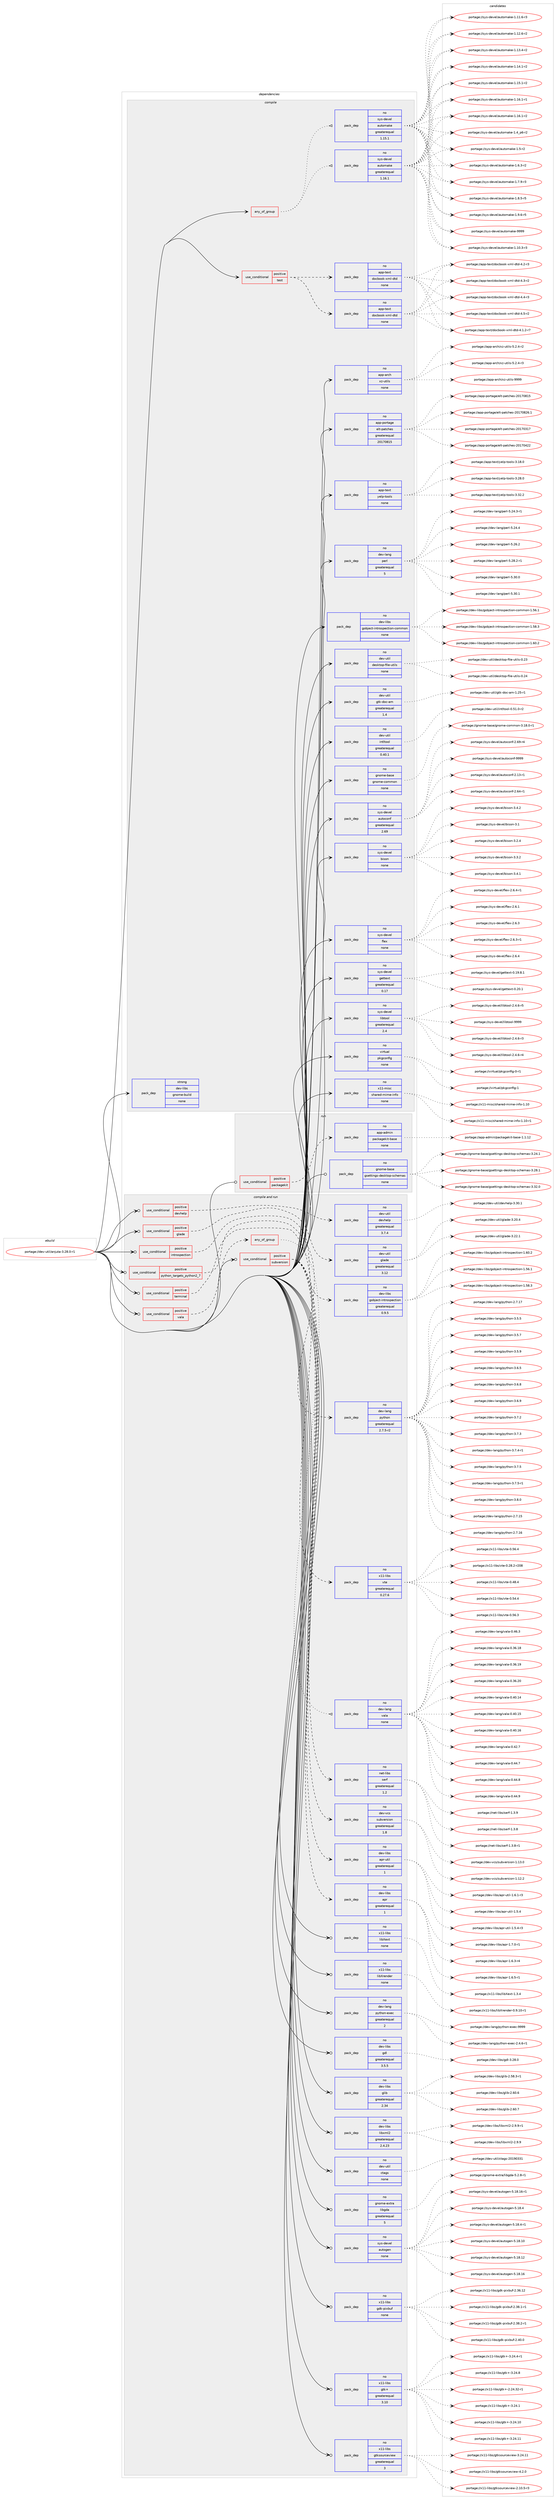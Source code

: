 digraph prolog {

# *************
# Graph options
# *************

newrank=true;
concentrate=true;
compound=true;
graph [rankdir=LR,fontname=Helvetica,fontsize=10,ranksep=1.5];#, ranksep=2.5, nodesep=0.2];
edge  [arrowhead=vee];
node  [fontname=Helvetica,fontsize=10];

# **********
# The ebuild
# **********

subgraph cluster_leftcol {
color=gray;
rank=same;
label=<<i>ebuild</i>>;
id [label="portage://dev-util/anjuta-3.28.0-r1", color=red, width=4, href="../dev-util/anjuta-3.28.0-r1.svg"];
}

# ****************
# The dependencies
# ****************

subgraph cluster_midcol {
color=gray;
label=<<i>dependencies</i>>;
subgraph cluster_compile {
fillcolor="#eeeeee";
style=filled;
label=<<i>compile</i>>;
subgraph any3535 {
dependency258627 [label=<<TABLE BORDER="0" CELLBORDER="1" CELLSPACING="0" CELLPADDING="4"><TR><TD CELLPADDING="10">any_of_group</TD></TR></TABLE>>, shape=none, color=red];subgraph pack184739 {
dependency258628 [label=<<TABLE BORDER="0" CELLBORDER="1" CELLSPACING="0" CELLPADDING="4" WIDTH="220"><TR><TD ROWSPAN="6" CELLPADDING="30">pack_dep</TD></TR><TR><TD WIDTH="110">no</TD></TR><TR><TD>sys-devel</TD></TR><TR><TD>automake</TD></TR><TR><TD>greaterequal</TD></TR><TR><TD>1.16.1</TD></TR></TABLE>>, shape=none, color=blue];
}
dependency258627:e -> dependency258628:w [weight=20,style="dotted",arrowhead="oinv"];
subgraph pack184740 {
dependency258629 [label=<<TABLE BORDER="0" CELLBORDER="1" CELLSPACING="0" CELLPADDING="4" WIDTH="220"><TR><TD ROWSPAN="6" CELLPADDING="30">pack_dep</TD></TR><TR><TD WIDTH="110">no</TD></TR><TR><TD>sys-devel</TD></TR><TR><TD>automake</TD></TR><TR><TD>greaterequal</TD></TR><TR><TD>1.15.1</TD></TR></TABLE>>, shape=none, color=blue];
}
dependency258627:e -> dependency258629:w [weight=20,style="dotted",arrowhead="oinv"];
}
id:e -> dependency258627:w [weight=20,style="solid",arrowhead="vee"];
subgraph cond70280 {
dependency258630 [label=<<TABLE BORDER="0" CELLBORDER="1" CELLSPACING="0" CELLPADDING="4"><TR><TD ROWSPAN="3" CELLPADDING="10">use_conditional</TD></TR><TR><TD>positive</TD></TR><TR><TD>test</TD></TR></TABLE>>, shape=none, color=red];
subgraph pack184741 {
dependency258631 [label=<<TABLE BORDER="0" CELLBORDER="1" CELLSPACING="0" CELLPADDING="4" WIDTH="220"><TR><TD ROWSPAN="6" CELLPADDING="30">pack_dep</TD></TR><TR><TD WIDTH="110">no</TD></TR><TR><TD>app-text</TD></TR><TR><TD>docbook-xml-dtd</TD></TR><TR><TD>none</TD></TR><TR><TD></TD></TR></TABLE>>, shape=none, color=blue];
}
dependency258630:e -> dependency258631:w [weight=20,style="dashed",arrowhead="vee"];
subgraph pack184742 {
dependency258632 [label=<<TABLE BORDER="0" CELLBORDER="1" CELLSPACING="0" CELLPADDING="4" WIDTH="220"><TR><TD ROWSPAN="6" CELLPADDING="30">pack_dep</TD></TR><TR><TD WIDTH="110">no</TD></TR><TR><TD>app-text</TD></TR><TR><TD>docbook-xml-dtd</TD></TR><TR><TD>none</TD></TR><TR><TD></TD></TR></TABLE>>, shape=none, color=blue];
}
dependency258630:e -> dependency258632:w [weight=20,style="dashed",arrowhead="vee"];
}
id:e -> dependency258630:w [weight=20,style="solid",arrowhead="vee"];
subgraph pack184743 {
dependency258633 [label=<<TABLE BORDER="0" CELLBORDER="1" CELLSPACING="0" CELLPADDING="4" WIDTH="220"><TR><TD ROWSPAN="6" CELLPADDING="30">pack_dep</TD></TR><TR><TD WIDTH="110">no</TD></TR><TR><TD>app-arch</TD></TR><TR><TD>xz-utils</TD></TR><TR><TD>none</TD></TR><TR><TD></TD></TR></TABLE>>, shape=none, color=blue];
}
id:e -> dependency258633:w [weight=20,style="solid",arrowhead="vee"];
subgraph pack184744 {
dependency258634 [label=<<TABLE BORDER="0" CELLBORDER="1" CELLSPACING="0" CELLPADDING="4" WIDTH="220"><TR><TD ROWSPAN="6" CELLPADDING="30">pack_dep</TD></TR><TR><TD WIDTH="110">no</TD></TR><TR><TD>app-portage</TD></TR><TR><TD>elt-patches</TD></TR><TR><TD>greaterequal</TD></TR><TR><TD>20170815</TD></TR></TABLE>>, shape=none, color=blue];
}
id:e -> dependency258634:w [weight=20,style="solid",arrowhead="vee"];
subgraph pack184745 {
dependency258635 [label=<<TABLE BORDER="0" CELLBORDER="1" CELLSPACING="0" CELLPADDING="4" WIDTH="220"><TR><TD ROWSPAN="6" CELLPADDING="30">pack_dep</TD></TR><TR><TD WIDTH="110">no</TD></TR><TR><TD>app-text</TD></TR><TR><TD>yelp-tools</TD></TR><TR><TD>none</TD></TR><TR><TD></TD></TR></TABLE>>, shape=none, color=blue];
}
id:e -> dependency258635:w [weight=20,style="solid",arrowhead="vee"];
subgraph pack184746 {
dependency258636 [label=<<TABLE BORDER="0" CELLBORDER="1" CELLSPACING="0" CELLPADDING="4" WIDTH="220"><TR><TD ROWSPAN="6" CELLPADDING="30">pack_dep</TD></TR><TR><TD WIDTH="110">no</TD></TR><TR><TD>dev-lang</TD></TR><TR><TD>perl</TD></TR><TR><TD>greaterequal</TD></TR><TR><TD>5</TD></TR></TABLE>>, shape=none, color=blue];
}
id:e -> dependency258636:w [weight=20,style="solid",arrowhead="vee"];
subgraph pack184747 {
dependency258637 [label=<<TABLE BORDER="0" CELLBORDER="1" CELLSPACING="0" CELLPADDING="4" WIDTH="220"><TR><TD ROWSPAN="6" CELLPADDING="30">pack_dep</TD></TR><TR><TD WIDTH="110">no</TD></TR><TR><TD>dev-libs</TD></TR><TR><TD>gobject-introspection-common</TD></TR><TR><TD>none</TD></TR><TR><TD></TD></TR></TABLE>>, shape=none, color=blue];
}
id:e -> dependency258637:w [weight=20,style="solid",arrowhead="vee"];
subgraph pack184748 {
dependency258638 [label=<<TABLE BORDER="0" CELLBORDER="1" CELLSPACING="0" CELLPADDING="4" WIDTH="220"><TR><TD ROWSPAN="6" CELLPADDING="30">pack_dep</TD></TR><TR><TD WIDTH="110">no</TD></TR><TR><TD>dev-util</TD></TR><TR><TD>desktop-file-utils</TD></TR><TR><TD>none</TD></TR><TR><TD></TD></TR></TABLE>>, shape=none, color=blue];
}
id:e -> dependency258638:w [weight=20,style="solid",arrowhead="vee"];
subgraph pack184749 {
dependency258639 [label=<<TABLE BORDER="0" CELLBORDER="1" CELLSPACING="0" CELLPADDING="4" WIDTH="220"><TR><TD ROWSPAN="6" CELLPADDING="30">pack_dep</TD></TR><TR><TD WIDTH="110">no</TD></TR><TR><TD>dev-util</TD></TR><TR><TD>gtk-doc-am</TD></TR><TR><TD>greaterequal</TD></TR><TR><TD>1.4</TD></TR></TABLE>>, shape=none, color=blue];
}
id:e -> dependency258639:w [weight=20,style="solid",arrowhead="vee"];
subgraph pack184750 {
dependency258640 [label=<<TABLE BORDER="0" CELLBORDER="1" CELLSPACING="0" CELLPADDING="4" WIDTH="220"><TR><TD ROWSPAN="6" CELLPADDING="30">pack_dep</TD></TR><TR><TD WIDTH="110">no</TD></TR><TR><TD>dev-util</TD></TR><TR><TD>intltool</TD></TR><TR><TD>greaterequal</TD></TR><TR><TD>0.40.1</TD></TR></TABLE>>, shape=none, color=blue];
}
id:e -> dependency258640:w [weight=20,style="solid",arrowhead="vee"];
subgraph pack184751 {
dependency258641 [label=<<TABLE BORDER="0" CELLBORDER="1" CELLSPACING="0" CELLPADDING="4" WIDTH="220"><TR><TD ROWSPAN="6" CELLPADDING="30">pack_dep</TD></TR><TR><TD WIDTH="110">no</TD></TR><TR><TD>gnome-base</TD></TR><TR><TD>gnome-common</TD></TR><TR><TD>none</TD></TR><TR><TD></TD></TR></TABLE>>, shape=none, color=blue];
}
id:e -> dependency258641:w [weight=20,style="solid",arrowhead="vee"];
subgraph pack184752 {
dependency258642 [label=<<TABLE BORDER="0" CELLBORDER="1" CELLSPACING="0" CELLPADDING="4" WIDTH="220"><TR><TD ROWSPAN="6" CELLPADDING="30">pack_dep</TD></TR><TR><TD WIDTH="110">no</TD></TR><TR><TD>sys-devel</TD></TR><TR><TD>autoconf</TD></TR><TR><TD>greaterequal</TD></TR><TR><TD>2.69</TD></TR></TABLE>>, shape=none, color=blue];
}
id:e -> dependency258642:w [weight=20,style="solid",arrowhead="vee"];
subgraph pack184753 {
dependency258643 [label=<<TABLE BORDER="0" CELLBORDER="1" CELLSPACING="0" CELLPADDING="4" WIDTH="220"><TR><TD ROWSPAN="6" CELLPADDING="30">pack_dep</TD></TR><TR><TD WIDTH="110">no</TD></TR><TR><TD>sys-devel</TD></TR><TR><TD>bison</TD></TR><TR><TD>none</TD></TR><TR><TD></TD></TR></TABLE>>, shape=none, color=blue];
}
id:e -> dependency258643:w [weight=20,style="solid",arrowhead="vee"];
subgraph pack184754 {
dependency258644 [label=<<TABLE BORDER="0" CELLBORDER="1" CELLSPACING="0" CELLPADDING="4" WIDTH="220"><TR><TD ROWSPAN="6" CELLPADDING="30">pack_dep</TD></TR><TR><TD WIDTH="110">no</TD></TR><TR><TD>sys-devel</TD></TR><TR><TD>flex</TD></TR><TR><TD>none</TD></TR><TR><TD></TD></TR></TABLE>>, shape=none, color=blue];
}
id:e -> dependency258644:w [weight=20,style="solid",arrowhead="vee"];
subgraph pack184755 {
dependency258645 [label=<<TABLE BORDER="0" CELLBORDER="1" CELLSPACING="0" CELLPADDING="4" WIDTH="220"><TR><TD ROWSPAN="6" CELLPADDING="30">pack_dep</TD></TR><TR><TD WIDTH="110">no</TD></TR><TR><TD>sys-devel</TD></TR><TR><TD>gettext</TD></TR><TR><TD>greaterequal</TD></TR><TR><TD>0.17</TD></TR></TABLE>>, shape=none, color=blue];
}
id:e -> dependency258645:w [weight=20,style="solid",arrowhead="vee"];
subgraph pack184756 {
dependency258646 [label=<<TABLE BORDER="0" CELLBORDER="1" CELLSPACING="0" CELLPADDING="4" WIDTH="220"><TR><TD ROWSPAN="6" CELLPADDING="30">pack_dep</TD></TR><TR><TD WIDTH="110">no</TD></TR><TR><TD>sys-devel</TD></TR><TR><TD>libtool</TD></TR><TR><TD>greaterequal</TD></TR><TR><TD>2.4</TD></TR></TABLE>>, shape=none, color=blue];
}
id:e -> dependency258646:w [weight=20,style="solid",arrowhead="vee"];
subgraph pack184757 {
dependency258647 [label=<<TABLE BORDER="0" CELLBORDER="1" CELLSPACING="0" CELLPADDING="4" WIDTH="220"><TR><TD ROWSPAN="6" CELLPADDING="30">pack_dep</TD></TR><TR><TD WIDTH="110">no</TD></TR><TR><TD>virtual</TD></TR><TR><TD>pkgconfig</TD></TR><TR><TD>none</TD></TR><TR><TD></TD></TR></TABLE>>, shape=none, color=blue];
}
id:e -> dependency258647:w [weight=20,style="solid",arrowhead="vee"];
subgraph pack184758 {
dependency258648 [label=<<TABLE BORDER="0" CELLBORDER="1" CELLSPACING="0" CELLPADDING="4" WIDTH="220"><TR><TD ROWSPAN="6" CELLPADDING="30">pack_dep</TD></TR><TR><TD WIDTH="110">no</TD></TR><TR><TD>x11-misc</TD></TR><TR><TD>shared-mime-info</TD></TR><TR><TD>none</TD></TR><TR><TD></TD></TR></TABLE>>, shape=none, color=blue];
}
id:e -> dependency258648:w [weight=20,style="solid",arrowhead="vee"];
subgraph pack184759 {
dependency258649 [label=<<TABLE BORDER="0" CELLBORDER="1" CELLSPACING="0" CELLPADDING="4" WIDTH="220"><TR><TD ROWSPAN="6" CELLPADDING="30">pack_dep</TD></TR><TR><TD WIDTH="110">strong</TD></TR><TR><TD>dev-libs</TD></TR><TR><TD>gnome-build</TD></TR><TR><TD>none</TD></TR><TR><TD></TD></TR></TABLE>>, shape=none, color=blue];
}
id:e -> dependency258649:w [weight=20,style="solid",arrowhead="vee"];
}
subgraph cluster_compileandrun {
fillcolor="#eeeeee";
style=filled;
label=<<i>compile and run</i>>;
subgraph cond70281 {
dependency258650 [label=<<TABLE BORDER="0" CELLBORDER="1" CELLSPACING="0" CELLPADDING="4"><TR><TD ROWSPAN="3" CELLPADDING="10">use_conditional</TD></TR><TR><TD>positive</TD></TR><TR><TD>devhelp</TD></TR></TABLE>>, shape=none, color=red];
subgraph pack184760 {
dependency258651 [label=<<TABLE BORDER="0" CELLBORDER="1" CELLSPACING="0" CELLPADDING="4" WIDTH="220"><TR><TD ROWSPAN="6" CELLPADDING="30">pack_dep</TD></TR><TR><TD WIDTH="110">no</TD></TR><TR><TD>dev-util</TD></TR><TR><TD>devhelp</TD></TR><TR><TD>greaterequal</TD></TR><TR><TD>3.7.4</TD></TR></TABLE>>, shape=none, color=blue];
}
dependency258650:e -> dependency258651:w [weight=20,style="dashed",arrowhead="vee"];
}
id:e -> dependency258650:w [weight=20,style="solid",arrowhead="odotvee"];
subgraph cond70282 {
dependency258652 [label=<<TABLE BORDER="0" CELLBORDER="1" CELLSPACING="0" CELLPADDING="4"><TR><TD ROWSPAN="3" CELLPADDING="10">use_conditional</TD></TR><TR><TD>positive</TD></TR><TR><TD>glade</TD></TR></TABLE>>, shape=none, color=red];
subgraph pack184761 {
dependency258653 [label=<<TABLE BORDER="0" CELLBORDER="1" CELLSPACING="0" CELLPADDING="4" WIDTH="220"><TR><TD ROWSPAN="6" CELLPADDING="30">pack_dep</TD></TR><TR><TD WIDTH="110">no</TD></TR><TR><TD>dev-util</TD></TR><TR><TD>glade</TD></TR><TR><TD>greaterequal</TD></TR><TR><TD>3.12</TD></TR></TABLE>>, shape=none, color=blue];
}
dependency258652:e -> dependency258653:w [weight=20,style="dashed",arrowhead="vee"];
}
id:e -> dependency258652:w [weight=20,style="solid",arrowhead="odotvee"];
subgraph cond70283 {
dependency258654 [label=<<TABLE BORDER="0" CELLBORDER="1" CELLSPACING="0" CELLPADDING="4"><TR><TD ROWSPAN="3" CELLPADDING="10">use_conditional</TD></TR><TR><TD>positive</TD></TR><TR><TD>introspection</TD></TR></TABLE>>, shape=none, color=red];
subgraph pack184762 {
dependency258655 [label=<<TABLE BORDER="0" CELLBORDER="1" CELLSPACING="0" CELLPADDING="4" WIDTH="220"><TR><TD ROWSPAN="6" CELLPADDING="30">pack_dep</TD></TR><TR><TD WIDTH="110">no</TD></TR><TR><TD>dev-libs</TD></TR><TR><TD>gobject-introspection</TD></TR><TR><TD>greaterequal</TD></TR><TR><TD>0.9.5</TD></TR></TABLE>>, shape=none, color=blue];
}
dependency258654:e -> dependency258655:w [weight=20,style="dashed",arrowhead="vee"];
}
id:e -> dependency258654:w [weight=20,style="solid",arrowhead="odotvee"];
subgraph cond70284 {
dependency258656 [label=<<TABLE BORDER="0" CELLBORDER="1" CELLSPACING="0" CELLPADDING="4"><TR><TD ROWSPAN="3" CELLPADDING="10">use_conditional</TD></TR><TR><TD>positive</TD></TR><TR><TD>python_targets_python2_7</TD></TR></TABLE>>, shape=none, color=red];
subgraph pack184763 {
dependency258657 [label=<<TABLE BORDER="0" CELLBORDER="1" CELLSPACING="0" CELLPADDING="4" WIDTH="220"><TR><TD ROWSPAN="6" CELLPADDING="30">pack_dep</TD></TR><TR><TD WIDTH="110">no</TD></TR><TR><TD>dev-lang</TD></TR><TR><TD>python</TD></TR><TR><TD>greaterequal</TD></TR><TR><TD>2.7.5-r2</TD></TR></TABLE>>, shape=none, color=blue];
}
dependency258656:e -> dependency258657:w [weight=20,style="dashed",arrowhead="vee"];
}
id:e -> dependency258656:w [weight=20,style="solid",arrowhead="odotvee"];
subgraph cond70285 {
dependency258658 [label=<<TABLE BORDER="0" CELLBORDER="1" CELLSPACING="0" CELLPADDING="4"><TR><TD ROWSPAN="3" CELLPADDING="10">use_conditional</TD></TR><TR><TD>positive</TD></TR><TR><TD>subversion</TD></TR></TABLE>>, shape=none, color=red];
subgraph pack184764 {
dependency258659 [label=<<TABLE BORDER="0" CELLBORDER="1" CELLSPACING="0" CELLPADDING="4" WIDTH="220"><TR><TD ROWSPAN="6" CELLPADDING="30">pack_dep</TD></TR><TR><TD WIDTH="110">no</TD></TR><TR><TD>dev-vcs</TD></TR><TR><TD>subversion</TD></TR><TR><TD>greaterequal</TD></TR><TR><TD>1.8</TD></TR></TABLE>>, shape=none, color=blue];
}
dependency258658:e -> dependency258659:w [weight=20,style="dashed",arrowhead="vee"];
subgraph pack184765 {
dependency258660 [label=<<TABLE BORDER="0" CELLBORDER="1" CELLSPACING="0" CELLPADDING="4" WIDTH="220"><TR><TD ROWSPAN="6" CELLPADDING="30">pack_dep</TD></TR><TR><TD WIDTH="110">no</TD></TR><TR><TD>net-libs</TD></TR><TR><TD>serf</TD></TR><TR><TD>greaterequal</TD></TR><TR><TD>1.2</TD></TR></TABLE>>, shape=none, color=blue];
}
dependency258658:e -> dependency258660:w [weight=20,style="dashed",arrowhead="vee"];
subgraph pack184766 {
dependency258661 [label=<<TABLE BORDER="0" CELLBORDER="1" CELLSPACING="0" CELLPADDING="4" WIDTH="220"><TR><TD ROWSPAN="6" CELLPADDING="30">pack_dep</TD></TR><TR><TD WIDTH="110">no</TD></TR><TR><TD>dev-libs</TD></TR><TR><TD>apr</TD></TR><TR><TD>greaterequal</TD></TR><TR><TD>1</TD></TR></TABLE>>, shape=none, color=blue];
}
dependency258658:e -> dependency258661:w [weight=20,style="dashed",arrowhead="vee"];
subgraph pack184767 {
dependency258662 [label=<<TABLE BORDER="0" CELLBORDER="1" CELLSPACING="0" CELLPADDING="4" WIDTH="220"><TR><TD ROWSPAN="6" CELLPADDING="30">pack_dep</TD></TR><TR><TD WIDTH="110">no</TD></TR><TR><TD>dev-libs</TD></TR><TR><TD>apr-util</TD></TR><TR><TD>greaterequal</TD></TR><TR><TD>1</TD></TR></TABLE>>, shape=none, color=blue];
}
dependency258658:e -> dependency258662:w [weight=20,style="dashed",arrowhead="vee"];
}
id:e -> dependency258658:w [weight=20,style="solid",arrowhead="odotvee"];
subgraph cond70286 {
dependency258663 [label=<<TABLE BORDER="0" CELLBORDER="1" CELLSPACING="0" CELLPADDING="4"><TR><TD ROWSPAN="3" CELLPADDING="10">use_conditional</TD></TR><TR><TD>positive</TD></TR><TR><TD>terminal</TD></TR></TABLE>>, shape=none, color=red];
subgraph pack184768 {
dependency258664 [label=<<TABLE BORDER="0" CELLBORDER="1" CELLSPACING="0" CELLPADDING="4" WIDTH="220"><TR><TD ROWSPAN="6" CELLPADDING="30">pack_dep</TD></TR><TR><TD WIDTH="110">no</TD></TR><TR><TD>x11-libs</TD></TR><TR><TD>vte</TD></TR><TR><TD>greaterequal</TD></TR><TR><TD>0.27.6</TD></TR></TABLE>>, shape=none, color=blue];
}
dependency258663:e -> dependency258664:w [weight=20,style="dashed",arrowhead="vee"];
}
id:e -> dependency258663:w [weight=20,style="solid",arrowhead="odotvee"];
subgraph cond70287 {
dependency258665 [label=<<TABLE BORDER="0" CELLBORDER="1" CELLSPACING="0" CELLPADDING="4"><TR><TD ROWSPAN="3" CELLPADDING="10">use_conditional</TD></TR><TR><TD>positive</TD></TR><TR><TD>vala</TD></TR></TABLE>>, shape=none, color=red];
subgraph any3536 {
dependency258666 [label=<<TABLE BORDER="0" CELLBORDER="1" CELLSPACING="0" CELLPADDING="4"><TR><TD CELLPADDING="10">any_of_group</TD></TR></TABLE>>, shape=none, color=red];subgraph pack184769 {
dependency258667 [label=<<TABLE BORDER="0" CELLBORDER="1" CELLSPACING="0" CELLPADDING="4" WIDTH="220"><TR><TD ROWSPAN="6" CELLPADDING="30">pack_dep</TD></TR><TR><TD WIDTH="110">no</TD></TR><TR><TD>dev-lang</TD></TR><TR><TD>vala</TD></TR><TR><TD>none</TD></TR><TR><TD></TD></TR></TABLE>>, shape=none, color=blue];
}
dependency258666:e -> dependency258667:w [weight=20,style="dotted",arrowhead="oinv"];
}
dependency258665:e -> dependency258666:w [weight=20,style="dashed",arrowhead="vee"];
}
id:e -> dependency258665:w [weight=20,style="solid",arrowhead="odotvee"];
subgraph pack184770 {
dependency258668 [label=<<TABLE BORDER="0" CELLBORDER="1" CELLSPACING="0" CELLPADDING="4" WIDTH="220"><TR><TD ROWSPAN="6" CELLPADDING="30">pack_dep</TD></TR><TR><TD WIDTH="110">no</TD></TR><TR><TD>dev-lang</TD></TR><TR><TD>python-exec</TD></TR><TR><TD>greaterequal</TD></TR><TR><TD>2</TD></TR></TABLE>>, shape=none, color=blue];
}
id:e -> dependency258668:w [weight=20,style="solid",arrowhead="odotvee"];
subgraph pack184771 {
dependency258669 [label=<<TABLE BORDER="0" CELLBORDER="1" CELLSPACING="0" CELLPADDING="4" WIDTH="220"><TR><TD ROWSPAN="6" CELLPADDING="30">pack_dep</TD></TR><TR><TD WIDTH="110">no</TD></TR><TR><TD>dev-libs</TD></TR><TR><TD>gdl</TD></TR><TR><TD>greaterequal</TD></TR><TR><TD>3.5.5</TD></TR></TABLE>>, shape=none, color=blue];
}
id:e -> dependency258669:w [weight=20,style="solid",arrowhead="odotvee"];
subgraph pack184772 {
dependency258670 [label=<<TABLE BORDER="0" CELLBORDER="1" CELLSPACING="0" CELLPADDING="4" WIDTH="220"><TR><TD ROWSPAN="6" CELLPADDING="30">pack_dep</TD></TR><TR><TD WIDTH="110">no</TD></TR><TR><TD>dev-libs</TD></TR><TR><TD>glib</TD></TR><TR><TD>greaterequal</TD></TR><TR><TD>2.34</TD></TR></TABLE>>, shape=none, color=blue];
}
id:e -> dependency258670:w [weight=20,style="solid",arrowhead="odotvee"];
subgraph pack184773 {
dependency258671 [label=<<TABLE BORDER="0" CELLBORDER="1" CELLSPACING="0" CELLPADDING="4" WIDTH="220"><TR><TD ROWSPAN="6" CELLPADDING="30">pack_dep</TD></TR><TR><TD WIDTH="110">no</TD></TR><TR><TD>dev-libs</TD></TR><TR><TD>libxml2</TD></TR><TR><TD>greaterequal</TD></TR><TR><TD>2.4.23</TD></TR></TABLE>>, shape=none, color=blue];
}
id:e -> dependency258671:w [weight=20,style="solid",arrowhead="odotvee"];
subgraph pack184774 {
dependency258672 [label=<<TABLE BORDER="0" CELLBORDER="1" CELLSPACING="0" CELLPADDING="4" WIDTH="220"><TR><TD ROWSPAN="6" CELLPADDING="30">pack_dep</TD></TR><TR><TD WIDTH="110">no</TD></TR><TR><TD>dev-util</TD></TR><TR><TD>ctags</TD></TR><TR><TD>none</TD></TR><TR><TD></TD></TR></TABLE>>, shape=none, color=blue];
}
id:e -> dependency258672:w [weight=20,style="solid",arrowhead="odotvee"];
subgraph pack184775 {
dependency258673 [label=<<TABLE BORDER="0" CELLBORDER="1" CELLSPACING="0" CELLPADDING="4" WIDTH="220"><TR><TD ROWSPAN="6" CELLPADDING="30">pack_dep</TD></TR><TR><TD WIDTH="110">no</TD></TR><TR><TD>gnome-extra</TD></TR><TR><TD>libgda</TD></TR><TR><TD>greaterequal</TD></TR><TR><TD>5</TD></TR></TABLE>>, shape=none, color=blue];
}
id:e -> dependency258673:w [weight=20,style="solid",arrowhead="odotvee"];
subgraph pack184776 {
dependency258674 [label=<<TABLE BORDER="0" CELLBORDER="1" CELLSPACING="0" CELLPADDING="4" WIDTH="220"><TR><TD ROWSPAN="6" CELLPADDING="30">pack_dep</TD></TR><TR><TD WIDTH="110">no</TD></TR><TR><TD>sys-devel</TD></TR><TR><TD>autogen</TD></TR><TR><TD>none</TD></TR><TR><TD></TD></TR></TABLE>>, shape=none, color=blue];
}
id:e -> dependency258674:w [weight=20,style="solid",arrowhead="odotvee"];
subgraph pack184777 {
dependency258675 [label=<<TABLE BORDER="0" CELLBORDER="1" CELLSPACING="0" CELLPADDING="4" WIDTH="220"><TR><TD ROWSPAN="6" CELLPADDING="30">pack_dep</TD></TR><TR><TD WIDTH="110">no</TD></TR><TR><TD>x11-libs</TD></TR><TR><TD>gdk-pixbuf</TD></TR><TR><TD>none</TD></TR><TR><TD></TD></TR></TABLE>>, shape=none, color=blue];
}
id:e -> dependency258675:w [weight=20,style="solid",arrowhead="odotvee"];
subgraph pack184778 {
dependency258676 [label=<<TABLE BORDER="0" CELLBORDER="1" CELLSPACING="0" CELLPADDING="4" WIDTH="220"><TR><TD ROWSPAN="6" CELLPADDING="30">pack_dep</TD></TR><TR><TD WIDTH="110">no</TD></TR><TR><TD>x11-libs</TD></TR><TR><TD>gtk+</TD></TR><TR><TD>greaterequal</TD></TR><TR><TD>3.10</TD></TR></TABLE>>, shape=none, color=blue];
}
id:e -> dependency258676:w [weight=20,style="solid",arrowhead="odotvee"];
subgraph pack184779 {
dependency258677 [label=<<TABLE BORDER="0" CELLBORDER="1" CELLSPACING="0" CELLPADDING="4" WIDTH="220"><TR><TD ROWSPAN="6" CELLPADDING="30">pack_dep</TD></TR><TR><TD WIDTH="110">no</TD></TR><TR><TD>x11-libs</TD></TR><TR><TD>gtksourceview</TD></TR><TR><TD>greaterequal</TD></TR><TR><TD>3</TD></TR></TABLE>>, shape=none, color=blue];
}
id:e -> dependency258677:w [weight=20,style="solid",arrowhead="odotvee"];
subgraph pack184780 {
dependency258678 [label=<<TABLE BORDER="0" CELLBORDER="1" CELLSPACING="0" CELLPADDING="4" WIDTH="220"><TR><TD ROWSPAN="6" CELLPADDING="30">pack_dep</TD></TR><TR><TD WIDTH="110">no</TD></TR><TR><TD>x11-libs</TD></TR><TR><TD>libXext</TD></TR><TR><TD>none</TD></TR><TR><TD></TD></TR></TABLE>>, shape=none, color=blue];
}
id:e -> dependency258678:w [weight=20,style="solid",arrowhead="odotvee"];
subgraph pack184781 {
dependency258679 [label=<<TABLE BORDER="0" CELLBORDER="1" CELLSPACING="0" CELLPADDING="4" WIDTH="220"><TR><TD ROWSPAN="6" CELLPADDING="30">pack_dep</TD></TR><TR><TD WIDTH="110">no</TD></TR><TR><TD>x11-libs</TD></TR><TR><TD>libXrender</TD></TR><TR><TD>none</TD></TR><TR><TD></TD></TR></TABLE>>, shape=none, color=blue];
}
id:e -> dependency258679:w [weight=20,style="solid",arrowhead="odotvee"];
}
subgraph cluster_run {
fillcolor="#eeeeee";
style=filled;
label=<<i>run</i>>;
subgraph cond70288 {
dependency258680 [label=<<TABLE BORDER="0" CELLBORDER="1" CELLSPACING="0" CELLPADDING="4"><TR><TD ROWSPAN="3" CELLPADDING="10">use_conditional</TD></TR><TR><TD>positive</TD></TR><TR><TD>packagekit</TD></TR></TABLE>>, shape=none, color=red];
subgraph pack184782 {
dependency258681 [label=<<TABLE BORDER="0" CELLBORDER="1" CELLSPACING="0" CELLPADDING="4" WIDTH="220"><TR><TD ROWSPAN="6" CELLPADDING="30">pack_dep</TD></TR><TR><TD WIDTH="110">no</TD></TR><TR><TD>app-admin</TD></TR><TR><TD>packagekit-base</TD></TR><TR><TD>none</TD></TR><TR><TD></TD></TR></TABLE>>, shape=none, color=blue];
}
dependency258680:e -> dependency258681:w [weight=20,style="dashed",arrowhead="vee"];
}
id:e -> dependency258680:w [weight=20,style="solid",arrowhead="odot"];
subgraph pack184783 {
dependency258682 [label=<<TABLE BORDER="0" CELLBORDER="1" CELLSPACING="0" CELLPADDING="4" WIDTH="220"><TR><TD ROWSPAN="6" CELLPADDING="30">pack_dep</TD></TR><TR><TD WIDTH="110">no</TD></TR><TR><TD>gnome-base</TD></TR><TR><TD>gsettings-desktop-schemas</TD></TR><TR><TD>none</TD></TR><TR><TD></TD></TR></TABLE>>, shape=none, color=blue];
}
id:e -> dependency258682:w [weight=20,style="solid",arrowhead="odot"];
}
}

# **************
# The candidates
# **************

subgraph cluster_choices {
rank=same;
color=gray;
label=<<i>candidates</i>>;

subgraph choice184739 {
color=black;
nodesep=1;
choiceportage11512111545100101118101108479711711611110997107101454946494846514511451 [label="portage://sys-devel/automake-1.10.3-r3", color=red, width=4,href="../sys-devel/automake-1.10.3-r3.svg"];
choiceportage11512111545100101118101108479711711611110997107101454946494946544511451 [label="portage://sys-devel/automake-1.11.6-r3", color=red, width=4,href="../sys-devel/automake-1.11.6-r3.svg"];
choiceportage11512111545100101118101108479711711611110997107101454946495046544511450 [label="portage://sys-devel/automake-1.12.6-r2", color=red, width=4,href="../sys-devel/automake-1.12.6-r2.svg"];
choiceportage11512111545100101118101108479711711611110997107101454946495146524511450 [label="portage://sys-devel/automake-1.13.4-r2", color=red, width=4,href="../sys-devel/automake-1.13.4-r2.svg"];
choiceportage11512111545100101118101108479711711611110997107101454946495246494511450 [label="portage://sys-devel/automake-1.14.1-r2", color=red, width=4,href="../sys-devel/automake-1.14.1-r2.svg"];
choiceportage11512111545100101118101108479711711611110997107101454946495346494511450 [label="portage://sys-devel/automake-1.15.1-r2", color=red, width=4,href="../sys-devel/automake-1.15.1-r2.svg"];
choiceportage11512111545100101118101108479711711611110997107101454946495446494511449 [label="portage://sys-devel/automake-1.16.1-r1", color=red, width=4,href="../sys-devel/automake-1.16.1-r1.svg"];
choiceportage11512111545100101118101108479711711611110997107101454946495446494511450 [label="portage://sys-devel/automake-1.16.1-r2", color=red, width=4,href="../sys-devel/automake-1.16.1-r2.svg"];
choiceportage115121115451001011181011084797117116111109971071014549465295112544511450 [label="portage://sys-devel/automake-1.4_p6-r2", color=red, width=4,href="../sys-devel/automake-1.4_p6-r2.svg"];
choiceportage11512111545100101118101108479711711611110997107101454946534511450 [label="portage://sys-devel/automake-1.5-r2", color=red, width=4,href="../sys-devel/automake-1.5-r2.svg"];
choiceportage115121115451001011181011084797117116111109971071014549465446514511450 [label="portage://sys-devel/automake-1.6.3-r2", color=red, width=4,href="../sys-devel/automake-1.6.3-r2.svg"];
choiceportage115121115451001011181011084797117116111109971071014549465546574511451 [label="portage://sys-devel/automake-1.7.9-r3", color=red, width=4,href="../sys-devel/automake-1.7.9-r3.svg"];
choiceportage115121115451001011181011084797117116111109971071014549465646534511453 [label="portage://sys-devel/automake-1.8.5-r5", color=red, width=4,href="../sys-devel/automake-1.8.5-r5.svg"];
choiceportage115121115451001011181011084797117116111109971071014549465746544511453 [label="portage://sys-devel/automake-1.9.6-r5", color=red, width=4,href="../sys-devel/automake-1.9.6-r5.svg"];
choiceportage115121115451001011181011084797117116111109971071014557575757 [label="portage://sys-devel/automake-9999", color=red, width=4,href="../sys-devel/automake-9999.svg"];
dependency258628:e -> choiceportage11512111545100101118101108479711711611110997107101454946494846514511451:w [style=dotted,weight="100"];
dependency258628:e -> choiceportage11512111545100101118101108479711711611110997107101454946494946544511451:w [style=dotted,weight="100"];
dependency258628:e -> choiceportage11512111545100101118101108479711711611110997107101454946495046544511450:w [style=dotted,weight="100"];
dependency258628:e -> choiceportage11512111545100101118101108479711711611110997107101454946495146524511450:w [style=dotted,weight="100"];
dependency258628:e -> choiceportage11512111545100101118101108479711711611110997107101454946495246494511450:w [style=dotted,weight="100"];
dependency258628:e -> choiceportage11512111545100101118101108479711711611110997107101454946495346494511450:w [style=dotted,weight="100"];
dependency258628:e -> choiceportage11512111545100101118101108479711711611110997107101454946495446494511449:w [style=dotted,weight="100"];
dependency258628:e -> choiceportage11512111545100101118101108479711711611110997107101454946495446494511450:w [style=dotted,weight="100"];
dependency258628:e -> choiceportage115121115451001011181011084797117116111109971071014549465295112544511450:w [style=dotted,weight="100"];
dependency258628:e -> choiceportage11512111545100101118101108479711711611110997107101454946534511450:w [style=dotted,weight="100"];
dependency258628:e -> choiceportage115121115451001011181011084797117116111109971071014549465446514511450:w [style=dotted,weight="100"];
dependency258628:e -> choiceportage115121115451001011181011084797117116111109971071014549465546574511451:w [style=dotted,weight="100"];
dependency258628:e -> choiceportage115121115451001011181011084797117116111109971071014549465646534511453:w [style=dotted,weight="100"];
dependency258628:e -> choiceportage115121115451001011181011084797117116111109971071014549465746544511453:w [style=dotted,weight="100"];
dependency258628:e -> choiceportage115121115451001011181011084797117116111109971071014557575757:w [style=dotted,weight="100"];
}
subgraph choice184740 {
color=black;
nodesep=1;
choiceportage11512111545100101118101108479711711611110997107101454946494846514511451 [label="portage://sys-devel/automake-1.10.3-r3", color=red, width=4,href="../sys-devel/automake-1.10.3-r3.svg"];
choiceportage11512111545100101118101108479711711611110997107101454946494946544511451 [label="portage://sys-devel/automake-1.11.6-r3", color=red, width=4,href="../sys-devel/automake-1.11.6-r3.svg"];
choiceportage11512111545100101118101108479711711611110997107101454946495046544511450 [label="portage://sys-devel/automake-1.12.6-r2", color=red, width=4,href="../sys-devel/automake-1.12.6-r2.svg"];
choiceportage11512111545100101118101108479711711611110997107101454946495146524511450 [label="portage://sys-devel/automake-1.13.4-r2", color=red, width=4,href="../sys-devel/automake-1.13.4-r2.svg"];
choiceportage11512111545100101118101108479711711611110997107101454946495246494511450 [label="portage://sys-devel/automake-1.14.1-r2", color=red, width=4,href="../sys-devel/automake-1.14.1-r2.svg"];
choiceportage11512111545100101118101108479711711611110997107101454946495346494511450 [label="portage://sys-devel/automake-1.15.1-r2", color=red, width=4,href="../sys-devel/automake-1.15.1-r2.svg"];
choiceportage11512111545100101118101108479711711611110997107101454946495446494511449 [label="portage://sys-devel/automake-1.16.1-r1", color=red, width=4,href="../sys-devel/automake-1.16.1-r1.svg"];
choiceportage11512111545100101118101108479711711611110997107101454946495446494511450 [label="portage://sys-devel/automake-1.16.1-r2", color=red, width=4,href="../sys-devel/automake-1.16.1-r2.svg"];
choiceportage115121115451001011181011084797117116111109971071014549465295112544511450 [label="portage://sys-devel/automake-1.4_p6-r2", color=red, width=4,href="../sys-devel/automake-1.4_p6-r2.svg"];
choiceportage11512111545100101118101108479711711611110997107101454946534511450 [label="portage://sys-devel/automake-1.5-r2", color=red, width=4,href="../sys-devel/automake-1.5-r2.svg"];
choiceportage115121115451001011181011084797117116111109971071014549465446514511450 [label="portage://sys-devel/automake-1.6.3-r2", color=red, width=4,href="../sys-devel/automake-1.6.3-r2.svg"];
choiceportage115121115451001011181011084797117116111109971071014549465546574511451 [label="portage://sys-devel/automake-1.7.9-r3", color=red, width=4,href="../sys-devel/automake-1.7.9-r3.svg"];
choiceportage115121115451001011181011084797117116111109971071014549465646534511453 [label="portage://sys-devel/automake-1.8.5-r5", color=red, width=4,href="../sys-devel/automake-1.8.5-r5.svg"];
choiceportage115121115451001011181011084797117116111109971071014549465746544511453 [label="portage://sys-devel/automake-1.9.6-r5", color=red, width=4,href="../sys-devel/automake-1.9.6-r5.svg"];
choiceportage115121115451001011181011084797117116111109971071014557575757 [label="portage://sys-devel/automake-9999", color=red, width=4,href="../sys-devel/automake-9999.svg"];
dependency258629:e -> choiceportage11512111545100101118101108479711711611110997107101454946494846514511451:w [style=dotted,weight="100"];
dependency258629:e -> choiceportage11512111545100101118101108479711711611110997107101454946494946544511451:w [style=dotted,weight="100"];
dependency258629:e -> choiceportage11512111545100101118101108479711711611110997107101454946495046544511450:w [style=dotted,weight="100"];
dependency258629:e -> choiceportage11512111545100101118101108479711711611110997107101454946495146524511450:w [style=dotted,weight="100"];
dependency258629:e -> choiceportage11512111545100101118101108479711711611110997107101454946495246494511450:w [style=dotted,weight="100"];
dependency258629:e -> choiceportage11512111545100101118101108479711711611110997107101454946495346494511450:w [style=dotted,weight="100"];
dependency258629:e -> choiceportage11512111545100101118101108479711711611110997107101454946495446494511449:w [style=dotted,weight="100"];
dependency258629:e -> choiceportage11512111545100101118101108479711711611110997107101454946495446494511450:w [style=dotted,weight="100"];
dependency258629:e -> choiceportage115121115451001011181011084797117116111109971071014549465295112544511450:w [style=dotted,weight="100"];
dependency258629:e -> choiceportage11512111545100101118101108479711711611110997107101454946534511450:w [style=dotted,weight="100"];
dependency258629:e -> choiceportage115121115451001011181011084797117116111109971071014549465446514511450:w [style=dotted,weight="100"];
dependency258629:e -> choiceportage115121115451001011181011084797117116111109971071014549465546574511451:w [style=dotted,weight="100"];
dependency258629:e -> choiceportage115121115451001011181011084797117116111109971071014549465646534511453:w [style=dotted,weight="100"];
dependency258629:e -> choiceportage115121115451001011181011084797117116111109971071014549465746544511453:w [style=dotted,weight="100"];
dependency258629:e -> choiceportage115121115451001011181011084797117116111109971071014557575757:w [style=dotted,weight="100"];
}
subgraph choice184741 {
color=black;
nodesep=1;
choiceportage971121124511610112011647100111999811111110745120109108451001161004552464946504511455 [label="portage://app-text/docbook-xml-dtd-4.1.2-r7", color=red, width=4,href="../app-text/docbook-xml-dtd-4.1.2-r7.svg"];
choiceportage97112112451161011201164710011199981111111074512010910845100116100455246504511451 [label="portage://app-text/docbook-xml-dtd-4.2-r3", color=red, width=4,href="../app-text/docbook-xml-dtd-4.2-r3.svg"];
choiceportage97112112451161011201164710011199981111111074512010910845100116100455246514511450 [label="portage://app-text/docbook-xml-dtd-4.3-r2", color=red, width=4,href="../app-text/docbook-xml-dtd-4.3-r2.svg"];
choiceportage97112112451161011201164710011199981111111074512010910845100116100455246524511451 [label="portage://app-text/docbook-xml-dtd-4.4-r3", color=red, width=4,href="../app-text/docbook-xml-dtd-4.4-r3.svg"];
choiceportage97112112451161011201164710011199981111111074512010910845100116100455246534511450 [label="portage://app-text/docbook-xml-dtd-4.5-r2", color=red, width=4,href="../app-text/docbook-xml-dtd-4.5-r2.svg"];
dependency258631:e -> choiceportage971121124511610112011647100111999811111110745120109108451001161004552464946504511455:w [style=dotted,weight="100"];
dependency258631:e -> choiceportage97112112451161011201164710011199981111111074512010910845100116100455246504511451:w [style=dotted,weight="100"];
dependency258631:e -> choiceportage97112112451161011201164710011199981111111074512010910845100116100455246514511450:w [style=dotted,weight="100"];
dependency258631:e -> choiceportage97112112451161011201164710011199981111111074512010910845100116100455246524511451:w [style=dotted,weight="100"];
dependency258631:e -> choiceportage97112112451161011201164710011199981111111074512010910845100116100455246534511450:w [style=dotted,weight="100"];
}
subgraph choice184742 {
color=black;
nodesep=1;
choiceportage971121124511610112011647100111999811111110745120109108451001161004552464946504511455 [label="portage://app-text/docbook-xml-dtd-4.1.2-r7", color=red, width=4,href="../app-text/docbook-xml-dtd-4.1.2-r7.svg"];
choiceportage97112112451161011201164710011199981111111074512010910845100116100455246504511451 [label="portage://app-text/docbook-xml-dtd-4.2-r3", color=red, width=4,href="../app-text/docbook-xml-dtd-4.2-r3.svg"];
choiceportage97112112451161011201164710011199981111111074512010910845100116100455246514511450 [label="portage://app-text/docbook-xml-dtd-4.3-r2", color=red, width=4,href="../app-text/docbook-xml-dtd-4.3-r2.svg"];
choiceportage97112112451161011201164710011199981111111074512010910845100116100455246524511451 [label="portage://app-text/docbook-xml-dtd-4.4-r3", color=red, width=4,href="../app-text/docbook-xml-dtd-4.4-r3.svg"];
choiceportage97112112451161011201164710011199981111111074512010910845100116100455246534511450 [label="portage://app-text/docbook-xml-dtd-4.5-r2", color=red, width=4,href="../app-text/docbook-xml-dtd-4.5-r2.svg"];
dependency258632:e -> choiceportage971121124511610112011647100111999811111110745120109108451001161004552464946504511455:w [style=dotted,weight="100"];
dependency258632:e -> choiceportage97112112451161011201164710011199981111111074512010910845100116100455246504511451:w [style=dotted,weight="100"];
dependency258632:e -> choiceportage97112112451161011201164710011199981111111074512010910845100116100455246514511450:w [style=dotted,weight="100"];
dependency258632:e -> choiceportage97112112451161011201164710011199981111111074512010910845100116100455246524511451:w [style=dotted,weight="100"];
dependency258632:e -> choiceportage97112112451161011201164710011199981111111074512010910845100116100455246534511450:w [style=dotted,weight="100"];
}
subgraph choice184743 {
color=black;
nodesep=1;
choiceportage9711211245971149910447120122451171161051081154553465046524511450 [label="portage://app-arch/xz-utils-5.2.4-r2", color=red, width=4,href="../app-arch/xz-utils-5.2.4-r2.svg"];
choiceportage9711211245971149910447120122451171161051081154553465046524511451 [label="portage://app-arch/xz-utils-5.2.4-r3", color=red, width=4,href="../app-arch/xz-utils-5.2.4-r3.svg"];
choiceportage9711211245971149910447120122451171161051081154557575757 [label="portage://app-arch/xz-utils-9999", color=red, width=4,href="../app-arch/xz-utils-9999.svg"];
dependency258633:e -> choiceportage9711211245971149910447120122451171161051081154553465046524511450:w [style=dotted,weight="100"];
dependency258633:e -> choiceportage9711211245971149910447120122451171161051081154553465046524511451:w [style=dotted,weight="100"];
dependency258633:e -> choiceportage9711211245971149910447120122451171161051081154557575757:w [style=dotted,weight="100"];
}
subgraph choice184744 {
color=black;
nodesep=1;
choiceportage97112112451121111141169710310147101108116451129711699104101115455048495548514955 [label="portage://app-portage/elt-patches-20170317", color=red, width=4,href="../app-portage/elt-patches-20170317.svg"];
choiceportage97112112451121111141169710310147101108116451129711699104101115455048495548525050 [label="portage://app-portage/elt-patches-20170422", color=red, width=4,href="../app-portage/elt-patches-20170422.svg"];
choiceportage97112112451121111141169710310147101108116451129711699104101115455048495548564953 [label="portage://app-portage/elt-patches-20170815", color=red, width=4,href="../app-portage/elt-patches-20170815.svg"];
choiceportage971121124511211111411697103101471011081164511297116991041011154550484955485650544649 [label="portage://app-portage/elt-patches-20170826.1", color=red, width=4,href="../app-portage/elt-patches-20170826.1.svg"];
dependency258634:e -> choiceportage97112112451121111141169710310147101108116451129711699104101115455048495548514955:w [style=dotted,weight="100"];
dependency258634:e -> choiceportage97112112451121111141169710310147101108116451129711699104101115455048495548525050:w [style=dotted,weight="100"];
dependency258634:e -> choiceportage97112112451121111141169710310147101108116451129711699104101115455048495548564953:w [style=dotted,weight="100"];
dependency258634:e -> choiceportage971121124511211111411697103101471011081164511297116991041011154550484955485650544649:w [style=dotted,weight="100"];
}
subgraph choice184745 {
color=black;
nodesep=1;
choiceportage9711211245116101120116471211011081124511611111110811545514649564648 [label="portage://app-text/yelp-tools-3.18.0", color=red, width=4,href="../app-text/yelp-tools-3.18.0.svg"];
choiceportage9711211245116101120116471211011081124511611111110811545514650564648 [label="portage://app-text/yelp-tools-3.28.0", color=red, width=4,href="../app-text/yelp-tools-3.28.0.svg"];
choiceportage9711211245116101120116471211011081124511611111110811545514651504650 [label="portage://app-text/yelp-tools-3.32.2", color=red, width=4,href="../app-text/yelp-tools-3.32.2.svg"];
dependency258635:e -> choiceportage9711211245116101120116471211011081124511611111110811545514649564648:w [style=dotted,weight="100"];
dependency258635:e -> choiceportage9711211245116101120116471211011081124511611111110811545514650564648:w [style=dotted,weight="100"];
dependency258635:e -> choiceportage9711211245116101120116471211011081124511611111110811545514651504650:w [style=dotted,weight="100"];
}
subgraph choice184746 {
color=black;
nodesep=1;
choiceportage100101118451089711010347112101114108455346505246514511449 [label="portage://dev-lang/perl-5.24.3-r1", color=red, width=4,href="../dev-lang/perl-5.24.3-r1.svg"];
choiceportage10010111845108971101034711210111410845534650524652 [label="portage://dev-lang/perl-5.24.4", color=red, width=4,href="../dev-lang/perl-5.24.4.svg"];
choiceportage10010111845108971101034711210111410845534650544650 [label="portage://dev-lang/perl-5.26.2", color=red, width=4,href="../dev-lang/perl-5.26.2.svg"];
choiceportage100101118451089711010347112101114108455346505646504511449 [label="portage://dev-lang/perl-5.28.2-r1", color=red, width=4,href="../dev-lang/perl-5.28.2-r1.svg"];
choiceportage10010111845108971101034711210111410845534651484648 [label="portage://dev-lang/perl-5.30.0", color=red, width=4,href="../dev-lang/perl-5.30.0.svg"];
choiceportage10010111845108971101034711210111410845534651484649 [label="portage://dev-lang/perl-5.30.1", color=red, width=4,href="../dev-lang/perl-5.30.1.svg"];
dependency258636:e -> choiceportage100101118451089711010347112101114108455346505246514511449:w [style=dotted,weight="100"];
dependency258636:e -> choiceportage10010111845108971101034711210111410845534650524652:w [style=dotted,weight="100"];
dependency258636:e -> choiceportage10010111845108971101034711210111410845534650544650:w [style=dotted,weight="100"];
dependency258636:e -> choiceportage100101118451089711010347112101114108455346505646504511449:w [style=dotted,weight="100"];
dependency258636:e -> choiceportage10010111845108971101034711210111410845534651484648:w [style=dotted,weight="100"];
dependency258636:e -> choiceportage10010111845108971101034711210111410845534651484649:w [style=dotted,weight="100"];
}
subgraph choice184747 {
color=black;
nodesep=1;
choiceportage10010111845108105981154710311198106101991164510511011611411111511210199116105111110459911110910911111045494653544649 [label="portage://dev-libs/gobject-introspection-common-1.56.1", color=red, width=4,href="../dev-libs/gobject-introspection-common-1.56.1.svg"];
choiceportage10010111845108105981154710311198106101991164510511011611411111511210199116105111110459911110910911111045494653564651 [label="portage://dev-libs/gobject-introspection-common-1.58.3", color=red, width=4,href="../dev-libs/gobject-introspection-common-1.58.3.svg"];
choiceportage10010111845108105981154710311198106101991164510511011611411111511210199116105111110459911110910911111045494654484650 [label="portage://dev-libs/gobject-introspection-common-1.60.2", color=red, width=4,href="../dev-libs/gobject-introspection-common-1.60.2.svg"];
dependency258637:e -> choiceportage10010111845108105981154710311198106101991164510511011611411111511210199116105111110459911110910911111045494653544649:w [style=dotted,weight="100"];
dependency258637:e -> choiceportage10010111845108105981154710311198106101991164510511011611411111511210199116105111110459911110910911111045494653564651:w [style=dotted,weight="100"];
dependency258637:e -> choiceportage10010111845108105981154710311198106101991164510511011611411111511210199116105111110459911110910911111045494654484650:w [style=dotted,weight="100"];
}
subgraph choice184748 {
color=black;
nodesep=1;
choiceportage100101118451171161051084710010111510711611111245102105108101451171161051081154548465051 [label="portage://dev-util/desktop-file-utils-0.23", color=red, width=4,href="../dev-util/desktop-file-utils-0.23.svg"];
choiceportage100101118451171161051084710010111510711611111245102105108101451171161051081154548465052 [label="portage://dev-util/desktop-file-utils-0.24", color=red, width=4,href="../dev-util/desktop-file-utils-0.24.svg"];
dependency258638:e -> choiceportage100101118451171161051084710010111510711611111245102105108101451171161051081154548465051:w [style=dotted,weight="100"];
dependency258638:e -> choiceportage100101118451171161051084710010111510711611111245102105108101451171161051081154548465052:w [style=dotted,weight="100"];
}
subgraph choice184749 {
color=black;
nodesep=1;
choiceportage10010111845117116105108471031161074510011199459710945494650534511449 [label="portage://dev-util/gtk-doc-am-1.25-r1", color=red, width=4,href="../dev-util/gtk-doc-am-1.25-r1.svg"];
dependency258639:e -> choiceportage10010111845117116105108471031161074510011199459710945494650534511449:w [style=dotted,weight="100"];
}
subgraph choice184750 {
color=black;
nodesep=1;
choiceportage1001011184511711610510847105110116108116111111108454846534946484511450 [label="portage://dev-util/intltool-0.51.0-r2", color=red, width=4,href="../dev-util/intltool-0.51.0-r2.svg"];
dependency258640:e -> choiceportage1001011184511711610510847105110116108116111111108454846534946484511450:w [style=dotted,weight="100"];
}
subgraph choice184751 {
color=black;
nodesep=1;
choiceportage103110111109101459897115101471031101111091014599111109109111110455146495646484511449 [label="portage://gnome-base/gnome-common-3.18.0-r1", color=red, width=4,href="../gnome-base/gnome-common-3.18.0-r1.svg"];
dependency258641:e -> choiceportage103110111109101459897115101471031101111091014599111109109111110455146495646484511449:w [style=dotted,weight="100"];
}
subgraph choice184752 {
color=black;
nodesep=1;
choiceportage1151211154510010111810110847971171161119911111010245504649514511449 [label="portage://sys-devel/autoconf-2.13-r1", color=red, width=4,href="../sys-devel/autoconf-2.13-r1.svg"];
choiceportage1151211154510010111810110847971171161119911111010245504654524511449 [label="portage://sys-devel/autoconf-2.64-r1", color=red, width=4,href="../sys-devel/autoconf-2.64-r1.svg"];
choiceportage1151211154510010111810110847971171161119911111010245504654574511452 [label="portage://sys-devel/autoconf-2.69-r4", color=red, width=4,href="../sys-devel/autoconf-2.69-r4.svg"];
choiceportage115121115451001011181011084797117116111991111101024557575757 [label="portage://sys-devel/autoconf-9999", color=red, width=4,href="../sys-devel/autoconf-9999.svg"];
dependency258642:e -> choiceportage1151211154510010111810110847971171161119911111010245504649514511449:w [style=dotted,weight="100"];
dependency258642:e -> choiceportage1151211154510010111810110847971171161119911111010245504654524511449:w [style=dotted,weight="100"];
dependency258642:e -> choiceportage1151211154510010111810110847971171161119911111010245504654574511452:w [style=dotted,weight="100"];
dependency258642:e -> choiceportage115121115451001011181011084797117116111991111101024557575757:w [style=dotted,weight="100"];
}
subgraph choice184753 {
color=black;
nodesep=1;
choiceportage11512111545100101118101108479810511511111045514649 [label="portage://sys-devel/bison-3.1", color=red, width=4,href="../sys-devel/bison-3.1.svg"];
choiceportage115121115451001011181011084798105115111110455146504652 [label="portage://sys-devel/bison-3.2.4", color=red, width=4,href="../sys-devel/bison-3.2.4.svg"];
choiceportage115121115451001011181011084798105115111110455146514650 [label="portage://sys-devel/bison-3.3.2", color=red, width=4,href="../sys-devel/bison-3.3.2.svg"];
choiceportage115121115451001011181011084798105115111110455146524649 [label="portage://sys-devel/bison-3.4.1", color=red, width=4,href="../sys-devel/bison-3.4.1.svg"];
choiceportage115121115451001011181011084798105115111110455146524650 [label="portage://sys-devel/bison-3.4.2", color=red, width=4,href="../sys-devel/bison-3.4.2.svg"];
dependency258643:e -> choiceportage11512111545100101118101108479810511511111045514649:w [style=dotted,weight="100"];
dependency258643:e -> choiceportage115121115451001011181011084798105115111110455146504652:w [style=dotted,weight="100"];
dependency258643:e -> choiceportage115121115451001011181011084798105115111110455146514650:w [style=dotted,weight="100"];
dependency258643:e -> choiceportage115121115451001011181011084798105115111110455146524649:w [style=dotted,weight="100"];
dependency258643:e -> choiceportage115121115451001011181011084798105115111110455146524650:w [style=dotted,weight="100"];
}
subgraph choice184754 {
color=black;
nodesep=1;
choiceportage1151211154510010111810110847102108101120455046544649 [label="portage://sys-devel/flex-2.6.1", color=red, width=4,href="../sys-devel/flex-2.6.1.svg"];
choiceportage1151211154510010111810110847102108101120455046544651 [label="portage://sys-devel/flex-2.6.3", color=red, width=4,href="../sys-devel/flex-2.6.3.svg"];
choiceportage11512111545100101118101108471021081011204550465446514511449 [label="portage://sys-devel/flex-2.6.3-r1", color=red, width=4,href="../sys-devel/flex-2.6.3-r1.svg"];
choiceportage1151211154510010111810110847102108101120455046544652 [label="portage://sys-devel/flex-2.6.4", color=red, width=4,href="../sys-devel/flex-2.6.4.svg"];
choiceportage11512111545100101118101108471021081011204550465446524511449 [label="portage://sys-devel/flex-2.6.4-r1", color=red, width=4,href="../sys-devel/flex-2.6.4-r1.svg"];
dependency258644:e -> choiceportage1151211154510010111810110847102108101120455046544649:w [style=dotted,weight="100"];
dependency258644:e -> choiceportage1151211154510010111810110847102108101120455046544651:w [style=dotted,weight="100"];
dependency258644:e -> choiceportage11512111545100101118101108471021081011204550465446514511449:w [style=dotted,weight="100"];
dependency258644:e -> choiceportage1151211154510010111810110847102108101120455046544652:w [style=dotted,weight="100"];
dependency258644:e -> choiceportage11512111545100101118101108471021081011204550465446524511449:w [style=dotted,weight="100"];
}
subgraph choice184755 {
color=black;
nodesep=1;
choiceportage1151211154510010111810110847103101116116101120116454846495746564649 [label="portage://sys-devel/gettext-0.19.8.1", color=red, width=4,href="../sys-devel/gettext-0.19.8.1.svg"];
choiceportage115121115451001011181011084710310111611610112011645484650484649 [label="portage://sys-devel/gettext-0.20.1", color=red, width=4,href="../sys-devel/gettext-0.20.1.svg"];
dependency258645:e -> choiceportage1151211154510010111810110847103101116116101120116454846495746564649:w [style=dotted,weight="100"];
dependency258645:e -> choiceportage115121115451001011181011084710310111611610112011645484650484649:w [style=dotted,weight="100"];
}
subgraph choice184756 {
color=black;
nodesep=1;
choiceportage1151211154510010111810110847108105981161111111084550465246544511451 [label="portage://sys-devel/libtool-2.4.6-r3", color=red, width=4,href="../sys-devel/libtool-2.4.6-r3.svg"];
choiceportage1151211154510010111810110847108105981161111111084550465246544511452 [label="portage://sys-devel/libtool-2.4.6-r4", color=red, width=4,href="../sys-devel/libtool-2.4.6-r4.svg"];
choiceportage1151211154510010111810110847108105981161111111084550465246544511453 [label="portage://sys-devel/libtool-2.4.6-r5", color=red, width=4,href="../sys-devel/libtool-2.4.6-r5.svg"];
choiceportage1151211154510010111810110847108105981161111111084557575757 [label="portage://sys-devel/libtool-9999", color=red, width=4,href="../sys-devel/libtool-9999.svg"];
dependency258646:e -> choiceportage1151211154510010111810110847108105981161111111084550465246544511451:w [style=dotted,weight="100"];
dependency258646:e -> choiceportage1151211154510010111810110847108105981161111111084550465246544511452:w [style=dotted,weight="100"];
dependency258646:e -> choiceportage1151211154510010111810110847108105981161111111084550465246544511453:w [style=dotted,weight="100"];
dependency258646:e -> choiceportage1151211154510010111810110847108105981161111111084557575757:w [style=dotted,weight="100"];
}
subgraph choice184757 {
color=black;
nodesep=1;
choiceportage11810511411611797108471121071039911111010210510345484511449 [label="portage://virtual/pkgconfig-0-r1", color=red, width=4,href="../virtual/pkgconfig-0-r1.svg"];
choiceportage1181051141161179710847112107103991111101021051034549 [label="portage://virtual/pkgconfig-1", color=red, width=4,href="../virtual/pkgconfig-1.svg"];
dependency258647:e -> choiceportage11810511411611797108471121071039911111010210510345484511449:w [style=dotted,weight="100"];
dependency258647:e -> choiceportage1181051141161179710847112107103991111101021051034549:w [style=dotted,weight="100"];
}
subgraph choice184758 {
color=black;
nodesep=1;
choiceportage12049494510910511599471151049711410110045109105109101451051101021114549464948 [label="portage://x11-misc/shared-mime-info-1.10", color=red, width=4,href="../x11-misc/shared-mime-info-1.10.svg"];
choiceportage120494945109105115994711510497114101100451091051091014510511010211145494649484511449 [label="portage://x11-misc/shared-mime-info-1.10-r1", color=red, width=4,href="../x11-misc/shared-mime-info-1.10-r1.svg"];
dependency258648:e -> choiceportage12049494510910511599471151049711410110045109105109101451051101021114549464948:w [style=dotted,weight="100"];
dependency258648:e -> choiceportage120494945109105115994711510497114101100451091051091014510511010211145494649484511449:w [style=dotted,weight="100"];
}
subgraph choice184759 {
color=black;
nodesep=1;
}
subgraph choice184760 {
color=black;
nodesep=1;
choiceportage100101118451171161051084710010111810410110811245514651484649 [label="portage://dev-util/devhelp-3.30.1", color=red, width=4,href="../dev-util/devhelp-3.30.1.svg"];
dependency258651:e -> choiceportage100101118451171161051084710010111810410110811245514651484649:w [style=dotted,weight="100"];
}
subgraph choice184761 {
color=black;
nodesep=1;
choiceportage10010111845117116105108471031089710010145514650484652 [label="portage://dev-util/glade-3.20.4", color=red, width=4,href="../dev-util/glade-3.20.4.svg"];
choiceportage10010111845117116105108471031089710010145514650504649 [label="portage://dev-util/glade-3.22.1", color=red, width=4,href="../dev-util/glade-3.22.1.svg"];
dependency258653:e -> choiceportage10010111845117116105108471031089710010145514650484652:w [style=dotted,weight="100"];
dependency258653:e -> choiceportage10010111845117116105108471031089710010145514650504649:w [style=dotted,weight="100"];
}
subgraph choice184762 {
color=black;
nodesep=1;
choiceportage1001011184510810598115471031119810610199116451051101161141111151121019911610511111045494653544649 [label="portage://dev-libs/gobject-introspection-1.56.1", color=red, width=4,href="../dev-libs/gobject-introspection-1.56.1.svg"];
choiceportage1001011184510810598115471031119810610199116451051101161141111151121019911610511111045494653564651 [label="portage://dev-libs/gobject-introspection-1.58.3", color=red, width=4,href="../dev-libs/gobject-introspection-1.58.3.svg"];
choiceportage1001011184510810598115471031119810610199116451051101161141111151121019911610511111045494654484650 [label="portage://dev-libs/gobject-introspection-1.60.2", color=red, width=4,href="../dev-libs/gobject-introspection-1.60.2.svg"];
dependency258655:e -> choiceportage1001011184510810598115471031119810610199116451051101161141111151121019911610511111045494653544649:w [style=dotted,weight="100"];
dependency258655:e -> choiceportage1001011184510810598115471031119810610199116451051101161141111151121019911610511111045494653564651:w [style=dotted,weight="100"];
dependency258655:e -> choiceportage1001011184510810598115471031119810610199116451051101161141111151121019911610511111045494654484650:w [style=dotted,weight="100"];
}
subgraph choice184763 {
color=black;
nodesep=1;
choiceportage10010111845108971101034711212111610411111045504655464953 [label="portage://dev-lang/python-2.7.15", color=red, width=4,href="../dev-lang/python-2.7.15.svg"];
choiceportage10010111845108971101034711212111610411111045504655464954 [label="portage://dev-lang/python-2.7.16", color=red, width=4,href="../dev-lang/python-2.7.16.svg"];
choiceportage10010111845108971101034711212111610411111045504655464955 [label="portage://dev-lang/python-2.7.17", color=red, width=4,href="../dev-lang/python-2.7.17.svg"];
choiceportage100101118451089711010347112121116104111110455146534653 [label="portage://dev-lang/python-3.5.5", color=red, width=4,href="../dev-lang/python-3.5.5.svg"];
choiceportage100101118451089711010347112121116104111110455146534655 [label="portage://dev-lang/python-3.5.7", color=red, width=4,href="../dev-lang/python-3.5.7.svg"];
choiceportage100101118451089711010347112121116104111110455146534657 [label="portage://dev-lang/python-3.5.9", color=red, width=4,href="../dev-lang/python-3.5.9.svg"];
choiceportage100101118451089711010347112121116104111110455146544653 [label="portage://dev-lang/python-3.6.5", color=red, width=4,href="../dev-lang/python-3.6.5.svg"];
choiceportage100101118451089711010347112121116104111110455146544656 [label="portage://dev-lang/python-3.6.8", color=red, width=4,href="../dev-lang/python-3.6.8.svg"];
choiceportage100101118451089711010347112121116104111110455146544657 [label="portage://dev-lang/python-3.6.9", color=red, width=4,href="../dev-lang/python-3.6.9.svg"];
choiceportage100101118451089711010347112121116104111110455146554650 [label="portage://dev-lang/python-3.7.2", color=red, width=4,href="../dev-lang/python-3.7.2.svg"];
choiceportage100101118451089711010347112121116104111110455146554651 [label="portage://dev-lang/python-3.7.3", color=red, width=4,href="../dev-lang/python-3.7.3.svg"];
choiceportage1001011184510897110103471121211161041111104551465546524511449 [label="portage://dev-lang/python-3.7.4-r1", color=red, width=4,href="../dev-lang/python-3.7.4-r1.svg"];
choiceportage100101118451089711010347112121116104111110455146554653 [label="portage://dev-lang/python-3.7.5", color=red, width=4,href="../dev-lang/python-3.7.5.svg"];
choiceportage1001011184510897110103471121211161041111104551465546534511449 [label="portage://dev-lang/python-3.7.5-r1", color=red, width=4,href="../dev-lang/python-3.7.5-r1.svg"];
choiceportage100101118451089711010347112121116104111110455146564648 [label="portage://dev-lang/python-3.8.0", color=red, width=4,href="../dev-lang/python-3.8.0.svg"];
dependency258657:e -> choiceportage10010111845108971101034711212111610411111045504655464953:w [style=dotted,weight="100"];
dependency258657:e -> choiceportage10010111845108971101034711212111610411111045504655464954:w [style=dotted,weight="100"];
dependency258657:e -> choiceportage10010111845108971101034711212111610411111045504655464955:w [style=dotted,weight="100"];
dependency258657:e -> choiceportage100101118451089711010347112121116104111110455146534653:w [style=dotted,weight="100"];
dependency258657:e -> choiceportage100101118451089711010347112121116104111110455146534655:w [style=dotted,weight="100"];
dependency258657:e -> choiceportage100101118451089711010347112121116104111110455146534657:w [style=dotted,weight="100"];
dependency258657:e -> choiceportage100101118451089711010347112121116104111110455146544653:w [style=dotted,weight="100"];
dependency258657:e -> choiceportage100101118451089711010347112121116104111110455146544656:w [style=dotted,weight="100"];
dependency258657:e -> choiceportage100101118451089711010347112121116104111110455146544657:w [style=dotted,weight="100"];
dependency258657:e -> choiceportage100101118451089711010347112121116104111110455146554650:w [style=dotted,weight="100"];
dependency258657:e -> choiceportage100101118451089711010347112121116104111110455146554651:w [style=dotted,weight="100"];
dependency258657:e -> choiceportage1001011184510897110103471121211161041111104551465546524511449:w [style=dotted,weight="100"];
dependency258657:e -> choiceportage100101118451089711010347112121116104111110455146554653:w [style=dotted,weight="100"];
dependency258657:e -> choiceportage1001011184510897110103471121211161041111104551465546534511449:w [style=dotted,weight="100"];
dependency258657:e -> choiceportage100101118451089711010347112121116104111110455146564648:w [style=dotted,weight="100"];
}
subgraph choice184764 {
color=black;
nodesep=1;
choiceportage1001011184511899115471151179811810111411510511111045494649504650 [label="portage://dev-vcs/subversion-1.12.2", color=red, width=4,href="../dev-vcs/subversion-1.12.2.svg"];
choiceportage1001011184511899115471151179811810111411510511111045494649514648 [label="portage://dev-vcs/subversion-1.13.0", color=red, width=4,href="../dev-vcs/subversion-1.13.0.svg"];
dependency258659:e -> choiceportage1001011184511899115471151179811810111411510511111045494649504650:w [style=dotted,weight="100"];
dependency258659:e -> choiceportage1001011184511899115471151179811810111411510511111045494649514648:w [style=dotted,weight="100"];
}
subgraph choice184765 {
color=black;
nodesep=1;
choiceportage110101116451081059811547115101114102454946514656 [label="portage://net-libs/serf-1.3.8", color=red, width=4,href="../net-libs/serf-1.3.8.svg"];
choiceportage1101011164510810598115471151011141024549465146564511449 [label="portage://net-libs/serf-1.3.8-r1", color=red, width=4,href="../net-libs/serf-1.3.8-r1.svg"];
choiceportage110101116451081059811547115101114102454946514657 [label="portage://net-libs/serf-1.3.9", color=red, width=4,href="../net-libs/serf-1.3.9.svg"];
dependency258660:e -> choiceportage110101116451081059811547115101114102454946514656:w [style=dotted,weight="100"];
dependency258660:e -> choiceportage1101011164510810598115471151011141024549465146564511449:w [style=dotted,weight="100"];
dependency258660:e -> choiceportage110101116451081059811547115101114102454946514657:w [style=dotted,weight="100"];
}
subgraph choice184766 {
color=black;
nodesep=1;
choiceportage100101118451081059811547971121144549465446514511452 [label="portage://dev-libs/apr-1.6.3-r4", color=red, width=4,href="../dev-libs/apr-1.6.3-r4.svg"];
choiceportage100101118451081059811547971121144549465446534511449 [label="portage://dev-libs/apr-1.6.5-r1", color=red, width=4,href="../dev-libs/apr-1.6.5-r1.svg"];
choiceportage100101118451081059811547971121144549465546484511449 [label="portage://dev-libs/apr-1.7.0-r1", color=red, width=4,href="../dev-libs/apr-1.7.0-r1.svg"];
dependency258661:e -> choiceportage100101118451081059811547971121144549465446514511452:w [style=dotted,weight="100"];
dependency258661:e -> choiceportage100101118451081059811547971121144549465446534511449:w [style=dotted,weight="100"];
dependency258661:e -> choiceportage100101118451081059811547971121144549465546484511449:w [style=dotted,weight="100"];
}
subgraph choice184767 {
color=black;
nodesep=1;
choiceportage1001011184510810598115479711211445117116105108454946534652 [label="portage://dev-libs/apr-util-1.5.4", color=red, width=4,href="../dev-libs/apr-util-1.5.4.svg"];
choiceportage10010111845108105981154797112114451171161051084549465346524511451 [label="portage://dev-libs/apr-util-1.5.4-r3", color=red, width=4,href="../dev-libs/apr-util-1.5.4-r3.svg"];
choiceportage10010111845108105981154797112114451171161051084549465446494511451 [label="portage://dev-libs/apr-util-1.6.1-r3", color=red, width=4,href="../dev-libs/apr-util-1.6.1-r3.svg"];
dependency258662:e -> choiceportage1001011184510810598115479711211445117116105108454946534652:w [style=dotted,weight="100"];
dependency258662:e -> choiceportage10010111845108105981154797112114451171161051084549465346524511451:w [style=dotted,weight="100"];
dependency258662:e -> choiceportage10010111845108105981154797112114451171161051084549465446494511451:w [style=dotted,weight="100"];
}
subgraph choice184768 {
color=black;
nodesep=1;
choiceportage12049494510810598115471181161014548465056465045114504856 [label="portage://x11-libs/vte-0.28.2-r208", color=red, width=4,href="../x11-libs/vte-0.28.2-r208.svg"];
choiceportage120494945108105981154711811610145484652564652 [label="portage://x11-libs/vte-0.48.4", color=red, width=4,href="../x11-libs/vte-0.48.4.svg"];
choiceportage120494945108105981154711811610145484653524652 [label="portage://x11-libs/vte-0.54.4", color=red, width=4,href="../x11-libs/vte-0.54.4.svg"];
choiceportage120494945108105981154711811610145484653544651 [label="portage://x11-libs/vte-0.56.3", color=red, width=4,href="../x11-libs/vte-0.56.3.svg"];
choiceportage120494945108105981154711811610145484653544652 [label="portage://x11-libs/vte-0.56.4", color=red, width=4,href="../x11-libs/vte-0.56.4.svg"];
dependency258664:e -> choiceportage12049494510810598115471181161014548465056465045114504856:w [style=dotted,weight="100"];
dependency258664:e -> choiceportage120494945108105981154711811610145484652564652:w [style=dotted,weight="100"];
dependency258664:e -> choiceportage120494945108105981154711811610145484653524652:w [style=dotted,weight="100"];
dependency258664:e -> choiceportage120494945108105981154711811610145484653544651:w [style=dotted,weight="100"];
dependency258664:e -> choiceportage120494945108105981154711811610145484653544652:w [style=dotted,weight="100"];
}
subgraph choice184769 {
color=black;
nodesep=1;
choiceportage10010111845108971101034711897108974548465154464956 [label="portage://dev-lang/vala-0.36.18", color=red, width=4,href="../dev-lang/vala-0.36.18.svg"];
choiceportage10010111845108971101034711897108974548465154464957 [label="portage://dev-lang/vala-0.36.19", color=red, width=4,href="../dev-lang/vala-0.36.19.svg"];
choiceportage10010111845108971101034711897108974548465154465048 [label="portage://dev-lang/vala-0.36.20", color=red, width=4,href="../dev-lang/vala-0.36.20.svg"];
choiceportage10010111845108971101034711897108974548465248464952 [label="portage://dev-lang/vala-0.40.14", color=red, width=4,href="../dev-lang/vala-0.40.14.svg"];
choiceportage10010111845108971101034711897108974548465248464953 [label="portage://dev-lang/vala-0.40.15", color=red, width=4,href="../dev-lang/vala-0.40.15.svg"];
choiceportage10010111845108971101034711897108974548465248464954 [label="portage://dev-lang/vala-0.40.16", color=red, width=4,href="../dev-lang/vala-0.40.16.svg"];
choiceportage100101118451089711010347118971089745484652504655 [label="portage://dev-lang/vala-0.42.7", color=red, width=4,href="../dev-lang/vala-0.42.7.svg"];
choiceportage100101118451089711010347118971089745484652524655 [label="portage://dev-lang/vala-0.44.7", color=red, width=4,href="../dev-lang/vala-0.44.7.svg"];
choiceportage100101118451089711010347118971089745484652524656 [label="portage://dev-lang/vala-0.44.8", color=red, width=4,href="../dev-lang/vala-0.44.8.svg"];
choiceportage100101118451089711010347118971089745484652524657 [label="portage://dev-lang/vala-0.44.9", color=red, width=4,href="../dev-lang/vala-0.44.9.svg"];
choiceportage100101118451089711010347118971089745484652544651 [label="portage://dev-lang/vala-0.46.3", color=red, width=4,href="../dev-lang/vala-0.46.3.svg"];
dependency258667:e -> choiceportage10010111845108971101034711897108974548465154464956:w [style=dotted,weight="100"];
dependency258667:e -> choiceportage10010111845108971101034711897108974548465154464957:w [style=dotted,weight="100"];
dependency258667:e -> choiceportage10010111845108971101034711897108974548465154465048:w [style=dotted,weight="100"];
dependency258667:e -> choiceportage10010111845108971101034711897108974548465248464952:w [style=dotted,weight="100"];
dependency258667:e -> choiceportage10010111845108971101034711897108974548465248464953:w [style=dotted,weight="100"];
dependency258667:e -> choiceportage10010111845108971101034711897108974548465248464954:w [style=dotted,weight="100"];
dependency258667:e -> choiceportage100101118451089711010347118971089745484652504655:w [style=dotted,weight="100"];
dependency258667:e -> choiceportage100101118451089711010347118971089745484652524655:w [style=dotted,weight="100"];
dependency258667:e -> choiceportage100101118451089711010347118971089745484652524656:w [style=dotted,weight="100"];
dependency258667:e -> choiceportage100101118451089711010347118971089745484652524657:w [style=dotted,weight="100"];
dependency258667:e -> choiceportage100101118451089711010347118971089745484652544651:w [style=dotted,weight="100"];
}
subgraph choice184770 {
color=black;
nodesep=1;
choiceportage10010111845108971101034711212111610411111045101120101994550465246544511449 [label="portage://dev-lang/python-exec-2.4.6-r1", color=red, width=4,href="../dev-lang/python-exec-2.4.6-r1.svg"];
choiceportage10010111845108971101034711212111610411111045101120101994557575757 [label="portage://dev-lang/python-exec-9999", color=red, width=4,href="../dev-lang/python-exec-9999.svg"];
dependency258668:e -> choiceportage10010111845108971101034711212111610411111045101120101994550465246544511449:w [style=dotted,weight="100"];
dependency258668:e -> choiceportage10010111845108971101034711212111610411111045101120101994557575757:w [style=dotted,weight="100"];
}
subgraph choice184771 {
color=black;
nodesep=1;
choiceportage10010111845108105981154710310010845514650564648 [label="portage://dev-libs/gdl-3.28.0", color=red, width=4,href="../dev-libs/gdl-3.28.0.svg"];
dependency258669:e -> choiceportage10010111845108105981154710310010845514650564648:w [style=dotted,weight="100"];
}
subgraph choice184772 {
color=black;
nodesep=1;
choiceportage10010111845108105981154710310810598455046535646514511449 [label="portage://dev-libs/glib-2.58.3-r1", color=red, width=4,href="../dev-libs/glib-2.58.3-r1.svg"];
choiceportage1001011184510810598115471031081059845504654484654 [label="portage://dev-libs/glib-2.60.6", color=red, width=4,href="../dev-libs/glib-2.60.6.svg"];
choiceportage1001011184510810598115471031081059845504654484655 [label="portage://dev-libs/glib-2.60.7", color=red, width=4,href="../dev-libs/glib-2.60.7.svg"];
dependency258670:e -> choiceportage10010111845108105981154710310810598455046535646514511449:w [style=dotted,weight="100"];
dependency258670:e -> choiceportage1001011184510810598115471031081059845504654484654:w [style=dotted,weight="100"];
dependency258670:e -> choiceportage1001011184510810598115471031081059845504654484655:w [style=dotted,weight="100"];
}
subgraph choice184773 {
color=black;
nodesep=1;
choiceportage1001011184510810598115471081059812010910850455046574657 [label="portage://dev-libs/libxml2-2.9.9", color=red, width=4,href="../dev-libs/libxml2-2.9.9.svg"];
choiceportage10010111845108105981154710810598120109108504550465746574511449 [label="portage://dev-libs/libxml2-2.9.9-r1", color=red, width=4,href="../dev-libs/libxml2-2.9.9-r1.svg"];
dependency258671:e -> choiceportage1001011184510810598115471081059812010910850455046574657:w [style=dotted,weight="100"];
dependency258671:e -> choiceportage10010111845108105981154710810598120109108504550465746574511449:w [style=dotted,weight="100"];
}
subgraph choice184774 {
color=black;
nodesep=1;
choiceportage10010111845117116105108479911697103115455048495748515149 [label="portage://dev-util/ctags-20190331", color=red, width=4,href="../dev-util/ctags-20190331.svg"];
dependency258672:e -> choiceportage10010111845117116105108479911697103115455048495748515149:w [style=dotted,weight="100"];
}
subgraph choice184775 {
color=black;
nodesep=1;
choiceportage10311011110910145101120116114974710810598103100974553465046564511449 [label="portage://gnome-extra/libgda-5.2.8-r1", color=red, width=4,href="../gnome-extra/libgda-5.2.8-r1.svg"];
dependency258673:e -> choiceportage10311011110910145101120116114974710810598103100974553465046564511449:w [style=dotted,weight="100"];
}
subgraph choice184776 {
color=black;
nodesep=1;
choiceportage1151211154510010111810110847971171161111031011104553464956464948 [label="portage://sys-devel/autogen-5.18.10", color=red, width=4,href="../sys-devel/autogen-5.18.10.svg"];
choiceportage1151211154510010111810110847971171161111031011104553464956464950 [label="portage://sys-devel/autogen-5.18.12", color=red, width=4,href="../sys-devel/autogen-5.18.12.svg"];
choiceportage1151211154510010111810110847971171161111031011104553464956464954 [label="portage://sys-devel/autogen-5.18.16", color=red, width=4,href="../sys-devel/autogen-5.18.16.svg"];
choiceportage11512111545100101118101108479711711611110310111045534649564649544511449 [label="portage://sys-devel/autogen-5.18.16-r1", color=red, width=4,href="../sys-devel/autogen-5.18.16-r1.svg"];
choiceportage11512111545100101118101108479711711611110310111045534649564652 [label="portage://sys-devel/autogen-5.18.4", color=red, width=4,href="../sys-devel/autogen-5.18.4.svg"];
choiceportage115121115451001011181011084797117116111103101110455346495646524511449 [label="portage://sys-devel/autogen-5.18.4-r1", color=red, width=4,href="../sys-devel/autogen-5.18.4-r1.svg"];
dependency258674:e -> choiceportage1151211154510010111810110847971171161111031011104553464956464948:w [style=dotted,weight="100"];
dependency258674:e -> choiceportage1151211154510010111810110847971171161111031011104553464956464950:w [style=dotted,weight="100"];
dependency258674:e -> choiceportage1151211154510010111810110847971171161111031011104553464956464954:w [style=dotted,weight="100"];
dependency258674:e -> choiceportage11512111545100101118101108479711711611110310111045534649564649544511449:w [style=dotted,weight="100"];
dependency258674:e -> choiceportage11512111545100101118101108479711711611110310111045534649564652:w [style=dotted,weight="100"];
dependency258674:e -> choiceportage115121115451001011181011084797117116111103101110455346495646524511449:w [style=dotted,weight="100"];
}
subgraph choice184777 {
color=black;
nodesep=1;
choiceportage120494945108105981154710310010745112105120981171024550465154464950 [label="portage://x11-libs/gdk-pixbuf-2.36.12", color=red, width=4,href="../x11-libs/gdk-pixbuf-2.36.12.svg"];
choiceportage12049494510810598115471031001074511210512098117102455046515646494511449 [label="portage://x11-libs/gdk-pixbuf-2.38.1-r1", color=red, width=4,href="../x11-libs/gdk-pixbuf-2.38.1-r1.svg"];
choiceportage12049494510810598115471031001074511210512098117102455046515646504511449 [label="portage://x11-libs/gdk-pixbuf-2.38.2-r1", color=red, width=4,href="../x11-libs/gdk-pixbuf-2.38.2-r1.svg"];
choiceportage1204949451081059811547103100107451121051209811710245504652484648 [label="portage://x11-libs/gdk-pixbuf-2.40.0", color=red, width=4,href="../x11-libs/gdk-pixbuf-2.40.0.svg"];
dependency258675:e -> choiceportage120494945108105981154710310010745112105120981171024550465154464950:w [style=dotted,weight="100"];
dependency258675:e -> choiceportage12049494510810598115471031001074511210512098117102455046515646494511449:w [style=dotted,weight="100"];
dependency258675:e -> choiceportage12049494510810598115471031001074511210512098117102455046515646504511449:w [style=dotted,weight="100"];
dependency258675:e -> choiceportage1204949451081059811547103100107451121051209811710245504652484648:w [style=dotted,weight="100"];
}
subgraph choice184778 {
color=black;
nodesep=1;
choiceportage12049494510810598115471031161074345504650524651504511449 [label="portage://x11-libs/gtk+-2.24.32-r1", color=red, width=4,href="../x11-libs/gtk+-2.24.32-r1.svg"];
choiceportage12049494510810598115471031161074345514650524649 [label="portage://x11-libs/gtk+-3.24.1", color=red, width=4,href="../x11-libs/gtk+-3.24.1.svg"];
choiceportage1204949451081059811547103116107434551465052464948 [label="portage://x11-libs/gtk+-3.24.10", color=red, width=4,href="../x11-libs/gtk+-3.24.10.svg"];
choiceportage1204949451081059811547103116107434551465052464949 [label="portage://x11-libs/gtk+-3.24.11", color=red, width=4,href="../x11-libs/gtk+-3.24.11.svg"];
choiceportage120494945108105981154710311610743455146505246524511449 [label="portage://x11-libs/gtk+-3.24.4-r1", color=red, width=4,href="../x11-libs/gtk+-3.24.4-r1.svg"];
choiceportage12049494510810598115471031161074345514650524656 [label="portage://x11-libs/gtk+-3.24.8", color=red, width=4,href="../x11-libs/gtk+-3.24.8.svg"];
dependency258676:e -> choiceportage12049494510810598115471031161074345504650524651504511449:w [style=dotted,weight="100"];
dependency258676:e -> choiceportage12049494510810598115471031161074345514650524649:w [style=dotted,weight="100"];
dependency258676:e -> choiceportage1204949451081059811547103116107434551465052464948:w [style=dotted,weight="100"];
dependency258676:e -> choiceportage1204949451081059811547103116107434551465052464949:w [style=dotted,weight="100"];
dependency258676:e -> choiceportage120494945108105981154710311610743455146505246524511449:w [style=dotted,weight="100"];
dependency258676:e -> choiceportage12049494510810598115471031161074345514650524656:w [style=dotted,weight="100"];
}
subgraph choice184779 {
color=black;
nodesep=1;
choiceportage120494945108105981154710311610711511111711499101118105101119455046494846534511451 [label="portage://x11-libs/gtksourceview-2.10.5-r3", color=red, width=4,href="../x11-libs/gtksourceview-2.10.5-r3.svg"];
choiceportage1204949451081059811547103116107115111117114991011181051011194551465052464949 [label="portage://x11-libs/gtksourceview-3.24.11", color=red, width=4,href="../x11-libs/gtksourceview-3.24.11.svg"];
choiceportage120494945108105981154710311610711511111711499101118105101119455246504648 [label="portage://x11-libs/gtksourceview-4.2.0", color=red, width=4,href="../x11-libs/gtksourceview-4.2.0.svg"];
dependency258677:e -> choiceportage120494945108105981154710311610711511111711499101118105101119455046494846534511451:w [style=dotted,weight="100"];
dependency258677:e -> choiceportage1204949451081059811547103116107115111117114991011181051011194551465052464949:w [style=dotted,weight="100"];
dependency258677:e -> choiceportage120494945108105981154710311610711511111711499101118105101119455246504648:w [style=dotted,weight="100"];
}
subgraph choice184780 {
color=black;
nodesep=1;
choiceportage12049494510810598115471081059888101120116454946514652 [label="portage://x11-libs/libXext-1.3.4", color=red, width=4,href="../x11-libs/libXext-1.3.4.svg"];
dependency258678:e -> choiceportage12049494510810598115471081059888101120116454946514652:w [style=dotted,weight="100"];
}
subgraph choice184781 {
color=black;
nodesep=1;
choiceportage12049494510810598115471081059888114101110100101114454846574649484511449 [label="portage://x11-libs/libXrender-0.9.10-r1", color=red, width=4,href="../x11-libs/libXrender-0.9.10-r1.svg"];
dependency258679:e -> choiceportage12049494510810598115471081059888114101110100101114454846574649484511449:w [style=dotted,weight="100"];
}
subgraph choice184782 {
color=black;
nodesep=1;
choiceportage9711211245971001091051104711297991079710310110710511645989711510145494649464950 [label="portage://app-admin/packagekit-base-1.1.12", color=red, width=4,href="../app-admin/packagekit-base-1.1.12.svg"];
dependency258681:e -> choiceportage9711211245971001091051104711297991079710310110710511645989711510145494649464950:w [style=dotted,weight="100"];
}
subgraph choice184783 {
color=black;
nodesep=1;
choiceportage103110111109101459897115101471031151011161161051101031154510010111510711611111245115991041011099711545514650524649 [label="portage://gnome-base/gsettings-desktop-schemas-3.24.1", color=red, width=4,href="../gnome-base/gsettings-desktop-schemas-3.24.1.svg"];
choiceportage103110111109101459897115101471031151011161161051101031154510010111510711611111245115991041011099711545514650564649 [label="portage://gnome-base/gsettings-desktop-schemas-3.28.1", color=red, width=4,href="../gnome-base/gsettings-desktop-schemas-3.28.1.svg"];
choiceportage103110111109101459897115101471031151011161161051101031154510010111510711611111245115991041011099711545514651504648 [label="portage://gnome-base/gsettings-desktop-schemas-3.32.0", color=red, width=4,href="../gnome-base/gsettings-desktop-schemas-3.32.0.svg"];
dependency258682:e -> choiceportage103110111109101459897115101471031151011161161051101031154510010111510711611111245115991041011099711545514650524649:w [style=dotted,weight="100"];
dependency258682:e -> choiceportage103110111109101459897115101471031151011161161051101031154510010111510711611111245115991041011099711545514650564649:w [style=dotted,weight="100"];
dependency258682:e -> choiceportage103110111109101459897115101471031151011161161051101031154510010111510711611111245115991041011099711545514651504648:w [style=dotted,weight="100"];
}
}

}
